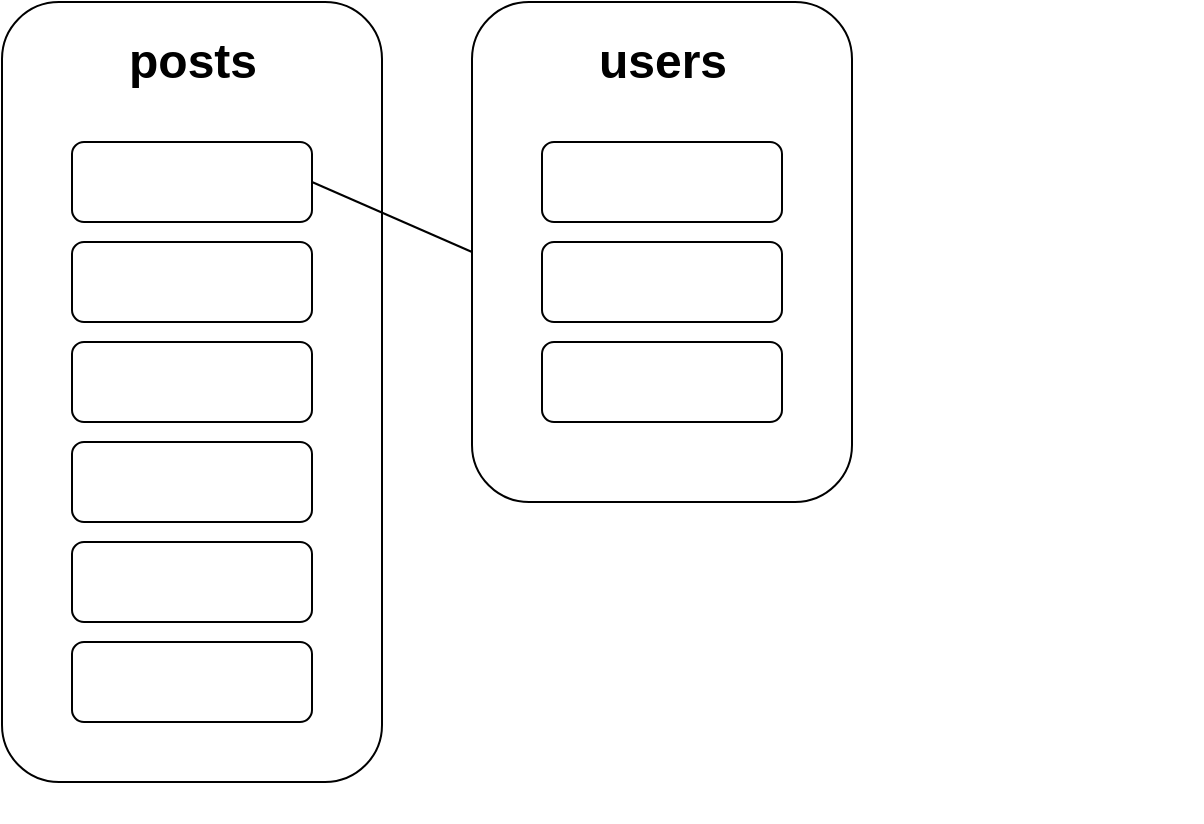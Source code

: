 <mxfile>
    <diagram id="rwBQ8AvL1ABB5knG42jK" name="第1頁">
        <mxGraphModel dx="1604" dy="1251" grid="1" gridSize="10" guides="1" tooltips="1" connect="1" arrows="1" fold="1" page="1" pageScale="1" pageWidth="850" pageHeight="1100" math="0" shadow="0">
            <root>
                <mxCell id="0"/>
                <mxCell id="1" parent="0"/>
                <mxCell id="4" value="" style="rounded=1;whiteSpace=wrap;html=1;" parent="1" vertex="1">
                    <mxGeometry x="95" y="80" width="190" height="390" as="geometry"/>
                </mxCell>
                <mxCell id="5" value="&lt;span style=&quot;font-family: &amp;quot;Roboto Mono&amp;quot;, monospace; font-size: 14px; text-align: start;&quot;&gt;&lt;font color=&quot;#ffffff&quot;&gt;author_id&lt;/font&gt;&lt;/span&gt;" style="rounded=1;whiteSpace=wrap;html=1;" parent="1" vertex="1">
                    <mxGeometry x="130" y="150" width="120" height="40" as="geometry"/>
                </mxCell>
                <mxCell id="6" value="&lt;span style=&quot;font-family: &amp;quot;Roboto Mono&amp;quot;, monospace; font-size: 14px; text-align: start;&quot;&gt;&lt;font color=&quot;#ffffff&quot;&gt;content&lt;/font&gt;&lt;/span&gt;" style="rounded=1;whiteSpace=wrap;html=1;" parent="1" vertex="1">
                    <mxGeometry x="130" y="200" width="120" height="40" as="geometry"/>
                </mxCell>
                <mxCell id="7" value="&lt;div style=&quot;text-align: start;&quot;&gt;&lt;span style=&quot;background-color: initial; font-size: 14px;&quot;&gt;&lt;font face=&quot;Roboto Mono, monospace&quot; color=&quot;#ffffff&quot;&gt;created_time&lt;/font&gt;&lt;/span&gt;&lt;/div&gt;" style="rounded=1;whiteSpace=wrap;html=1;" parent="1" vertex="1">
                    <mxGeometry x="130" y="250" width="120" height="40" as="geometry"/>
                </mxCell>
                <mxCell id="8" value="&lt;span style=&quot;font-family: &amp;quot;Roboto Mono&amp;quot;, monospace; font-size: 14px; text-align: start;&quot;&gt;&lt;font color=&quot;#ffffff&quot;&gt;id（貼文的id）&lt;/font&gt;&lt;/span&gt;" style="rounded=1;whiteSpace=wrap;html=1;" parent="1" vertex="1">
                    <mxGeometry x="130" y="300" width="120" height="40" as="geometry"/>
                </mxCell>
                <mxCell id="9" value="&lt;div style=&quot;text-align: start;&quot;&gt;&lt;font face=&quot;Roboto Mono, monospace&quot; color=&quot;#ffffff&quot;&gt;&lt;span style=&quot;font-size: 14px;&quot;&gt;tag&lt;/span&gt;&lt;/font&gt;&lt;/div&gt;" style="rounded=1;whiteSpace=wrap;html=1;" parent="1" vertex="1">
                    <mxGeometry x="130" y="350" width="120" height="40" as="geometry"/>
                </mxCell>
                <mxCell id="10" value="&lt;span style=&quot;font-family: &amp;quot;Roboto Mono&amp;quot;, monospace; font-size: 14px; text-align: start;&quot;&gt;&lt;font color=&quot;#ffffff&quot;&gt;title&lt;/font&gt;&lt;/span&gt;" style="rounded=1;whiteSpace=wrap;html=1;" parent="1" vertex="1">
                    <mxGeometry x="130" y="400" width="120" height="40" as="geometry"/>
                </mxCell>
                <mxCell id="28" value="&lt;div style=&quot;font-size: 12px;&quot;&gt;&lt;font style=&quot;font-size: 12px;&quot;&gt;Search the specific user via email.&lt;/font&gt;&lt;/div&gt;&lt;div style=&quot;font-size: 12px;&quot;&gt;&lt;font style=&quot;font-size: 12px;&quot;&gt;● Send the friend request to the user.&lt;/font&gt;&lt;/div&gt;&lt;div style=&quot;font-size: 12px;&quot;&gt;&lt;font style=&quot;font-size: 12px;&quot;&gt;● Show all friend invitations in Console/Logcat instantly.&lt;/font&gt;&lt;/div&gt;&lt;div style=&quot;font-size: 12px;&quot;&gt;&lt;font style=&quot;font-size: 12px;&quot;&gt;● Accept the invitation and add to the friend list.&lt;/font&gt;&lt;/div&gt;&lt;div style=&quot;font-size: 12px;&quot;&gt;&lt;font style=&quot;font-size: 12px;&quot;&gt;● (Optional) Search Articles:&lt;/font&gt;&lt;/div&gt;&lt;div style=&quot;font-size: 12px;&quot;&gt;&lt;font style=&quot;font-size: 12px;&quot;&gt;&lt;span style=&quot;white-space: pre;&quot;&gt;&#9;&lt;/span&gt;○ Search all articles via a specific friend.&lt;/font&gt;&lt;/div&gt;&lt;div style=&quot;font-size: 12px;&quot;&gt;&lt;font style=&quot;font-size: 12px;&quot;&gt;&lt;span style=&quot;white-space: pre;&quot;&gt;&#9;&lt;/span&gt;○ Search all articles via a specific friend and a specific tag.&lt;/font&gt;&lt;/div&gt;" style="text;strokeColor=none;fillColor=none;html=1;fontSize=24;fontStyle=1;verticalAlign=middle;align=left;labelBackgroundColor=none;fontColor=#FFFFFF;" parent="1" vertex="1">
                    <mxGeometry x="330" y="350" width="365" height="140" as="geometry"/>
                </mxCell>
                <mxCell id="29" value="posts" style="text;strokeColor=none;fillColor=none;html=1;fontSize=24;fontStyle=1;verticalAlign=middle;align=center;" vertex="1" parent="1">
                    <mxGeometry x="140" y="90" width="100" height="40" as="geometry"/>
                </mxCell>
                <mxCell id="30" value="" style="rounded=1;whiteSpace=wrap;html=1;" vertex="1" parent="1">
                    <mxGeometry x="330" y="80" width="190" height="250" as="geometry"/>
                </mxCell>
                <mxCell id="31" value="&lt;span style=&quot;font-family: &amp;quot;Roboto Mono&amp;quot;, monospace; font-size: 14px; text-align: start;&quot;&gt;&lt;font color=&quot;#ffffff&quot;&gt;email&lt;/font&gt;&lt;/span&gt;" style="rounded=1;whiteSpace=wrap;html=1;" vertex="1" parent="1">
                    <mxGeometry x="365" y="150" width="120" height="40" as="geometry"/>
                </mxCell>
                <mxCell id="32" value="&lt;span style=&quot;font-family: &amp;quot;Roboto Mono&amp;quot;, monospace; font-size: 14px; text-align: start;&quot;&gt;&lt;font color=&quot;#ffffff&quot;&gt;id&lt;/font&gt;&lt;/span&gt;" style="rounded=1;whiteSpace=wrap;html=1;" vertex="1" parent="1">
                    <mxGeometry x="365" y="200" width="120" height="40" as="geometry"/>
                </mxCell>
                <mxCell id="33" value="&lt;div style=&quot;text-align: start;&quot;&gt;&lt;span style=&quot;background-color: initial; font-size: 14px;&quot;&gt;&lt;font face=&quot;Roboto Mono, monospace&quot; color=&quot;#ffffff&quot;&gt;name&lt;/font&gt;&lt;/span&gt;&lt;/div&gt;" style="rounded=1;whiteSpace=wrap;html=1;" vertex="1" parent="1">
                    <mxGeometry x="365" y="250" width="120" height="40" as="geometry"/>
                </mxCell>
                <mxCell id="37" value="users" style="text;strokeColor=none;fillColor=none;html=1;fontSize=24;fontStyle=1;verticalAlign=middle;align=center;" vertex="1" parent="1">
                    <mxGeometry x="375" y="90" width="100" height="40" as="geometry"/>
                </mxCell>
                <mxCell id="38" value="" style="endArrow=none;html=1;exitX=1;exitY=0.5;exitDx=0;exitDy=0;entryX=0;entryY=0.5;entryDx=0;entryDy=0;" edge="1" parent="1" source="5" target="30">
                    <mxGeometry width="50" height="50" relative="1" as="geometry">
                        <mxPoint x="300" y="240" as="sourcePoint"/>
                        <mxPoint x="350" y="190" as="targetPoint"/>
                    </mxGeometry>
                </mxCell>
            </root>
        </mxGraphModel>
    </diagram>
</mxfile>